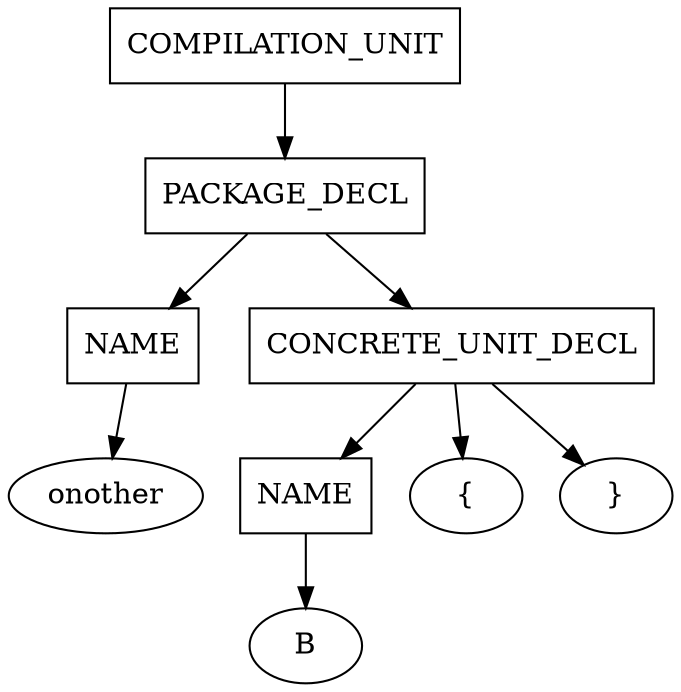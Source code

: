 digraph G {
	splines="TRUE";
	n_0 [label="COMPILATION_UNIT", shape="rectangle"]
	n_0 -> n_1
	n_1 [label="PACKAGE_DECL", shape="rectangle"]
	n_1 -> n_2
	n_2 [label="NAME", shape="rectangle"]
	n_2 -> n_4
	n_4 [label="onother", shape="ellipse"]
	n_1 -> n_3
	n_3 [label="CONCRETE_UNIT_DECL", shape="rectangle"]
	n_3 -> n_5
	n_5 [label="NAME", shape="rectangle"]
	n_5 -> n_8
	n_8 [label="B", shape="ellipse"]
	n_3 -> n_6
	n_6 [label="{", shape="ellipse"]
	n_3 -> n_7
	n_7 [label="}", shape="ellipse"]
}